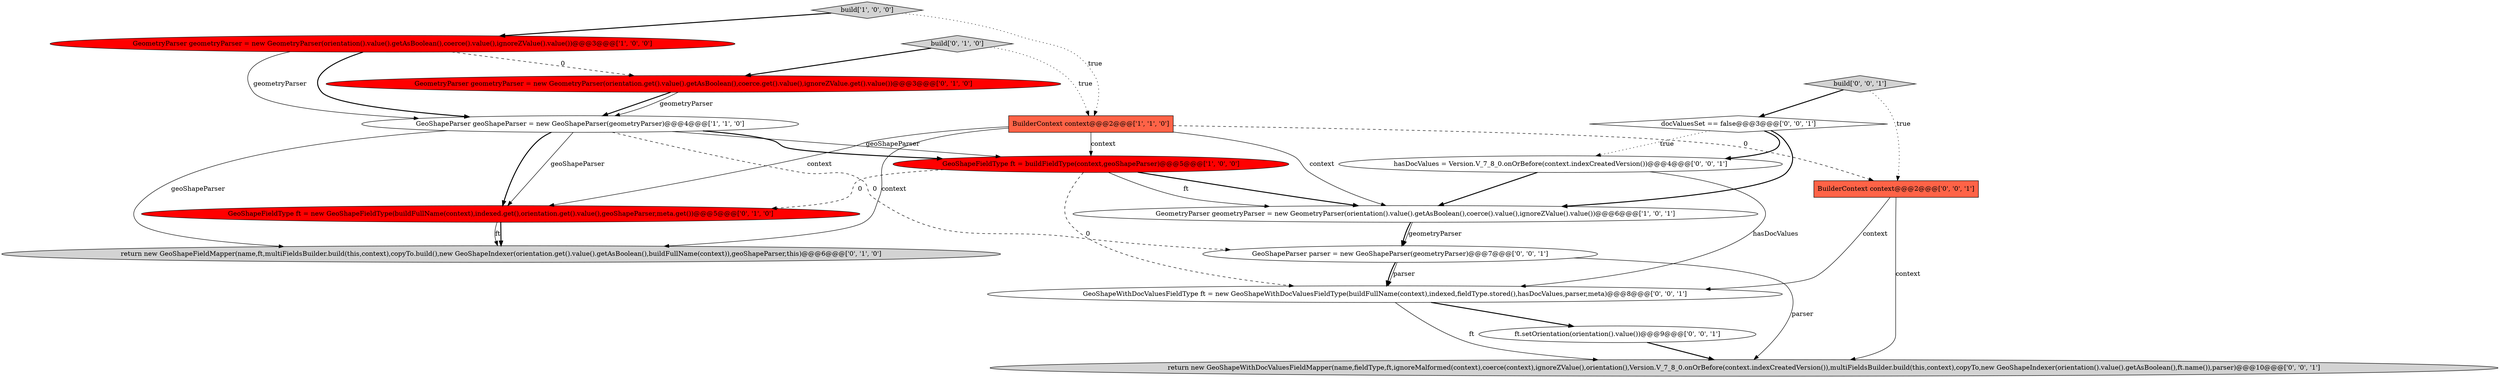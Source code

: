 digraph {
11 [style = filled, label = "ft.setOrientation(orientation().value())@@@9@@@['0', '0', '1']", fillcolor = white, shape = ellipse image = "AAA0AAABBB3BBB"];
5 [style = filled, label = "build['1', '0', '0']", fillcolor = lightgray, shape = diamond image = "AAA0AAABBB1BBB"];
8 [style = filled, label = "GeometryParser geometryParser = new GeometryParser(orientation.get().value().getAsBoolean(),coerce.get().value(),ignoreZValue.get().value())@@@3@@@['0', '1', '0']", fillcolor = red, shape = ellipse image = "AAA1AAABBB2BBB"];
12 [style = filled, label = "GeoShapeParser parser = new GeoShapeParser(geometryParser)@@@7@@@['0', '0', '1']", fillcolor = white, shape = ellipse image = "AAA0AAABBB3BBB"];
16 [style = filled, label = "GeoShapeWithDocValuesFieldType ft = new GeoShapeWithDocValuesFieldType(buildFullName(context),indexed,fieldType.stored(),hasDocValues,parser,meta)@@@8@@@['0', '0', '1']", fillcolor = white, shape = ellipse image = "AAA0AAABBB3BBB"];
7 [style = filled, label = "build['0', '1', '0']", fillcolor = lightgray, shape = diamond image = "AAA0AAABBB2BBB"];
9 [style = filled, label = "return new GeoShapeFieldMapper(name,ft,multiFieldsBuilder.build(this,context),copyTo.build(),new GeoShapeIndexer(orientation.get().value().getAsBoolean(),buildFullName(context)),geoShapeParser,this)@@@6@@@['0', '1', '0']", fillcolor = lightgray, shape = ellipse image = "AAA0AAABBB2BBB"];
1 [style = filled, label = "GeoShapeParser geoShapeParser = new GeoShapeParser(geometryParser)@@@4@@@['1', '1', '0']", fillcolor = white, shape = ellipse image = "AAA0AAABBB1BBB"];
3 [style = filled, label = "BuilderContext context@@@2@@@['1', '1', '0']", fillcolor = tomato, shape = box image = "AAA0AAABBB1BBB"];
6 [style = filled, label = "GeoShapeFieldType ft = new GeoShapeFieldType(buildFullName(context),indexed.get(),orientation.get().value(),geoShapeParser,meta.get())@@@5@@@['0', '1', '0']", fillcolor = red, shape = ellipse image = "AAA1AAABBB2BBB"];
0 [style = filled, label = "GeometryParser geometryParser = new GeometryParser(orientation().value().getAsBoolean(),coerce().value(),ignoreZValue().value())@@@3@@@['1', '0', '0']", fillcolor = red, shape = ellipse image = "AAA1AAABBB1BBB"];
4 [style = filled, label = "GeoShapeFieldType ft = buildFieldType(context,geoShapeParser)@@@5@@@['1', '0', '0']", fillcolor = red, shape = ellipse image = "AAA1AAABBB1BBB"];
10 [style = filled, label = "hasDocValues = Version.V_7_8_0.onOrBefore(context.indexCreatedVersion())@@@4@@@['0', '0', '1']", fillcolor = white, shape = ellipse image = "AAA0AAABBB3BBB"];
17 [style = filled, label = "return new GeoShapeWithDocValuesFieldMapper(name,fieldType,ft,ignoreMalformed(context),coerce(context),ignoreZValue(),orientation(),Version.V_7_8_0.onOrBefore(context.indexCreatedVersion()),multiFieldsBuilder.build(this,context),copyTo,new GeoShapeIndexer(orientation().value().getAsBoolean(),ft.name()),parser)@@@10@@@['0', '0', '1']", fillcolor = lightgray, shape = ellipse image = "AAA0AAABBB3BBB"];
13 [style = filled, label = "docValuesSet == false@@@3@@@['0', '0', '1']", fillcolor = white, shape = diamond image = "AAA0AAABBB3BBB"];
15 [style = filled, label = "BuilderContext context@@@2@@@['0', '0', '1']", fillcolor = tomato, shape = box image = "AAA0AAABBB3BBB"];
2 [style = filled, label = "GeometryParser geometryParser = new GeometryParser(orientation().value().getAsBoolean(),coerce().value(),ignoreZValue().value())@@@6@@@['1', '0', '1']", fillcolor = white, shape = ellipse image = "AAA0AAABBB1BBB"];
14 [style = filled, label = "build['0', '0', '1']", fillcolor = lightgray, shape = diamond image = "AAA0AAABBB3BBB"];
2->12 [style = solid, label="geometryParser"];
1->9 [style = solid, label="geoShapeParser"];
13->10 [style = bold, label=""];
1->4 [style = bold, label=""];
16->11 [style = bold, label=""];
4->16 [style = dashed, label="0"];
3->2 [style = solid, label="context"];
3->4 [style = solid, label="context"];
16->17 [style = solid, label="ft"];
12->16 [style = bold, label=""];
4->2 [style = bold, label=""];
5->3 [style = dotted, label="true"];
4->6 [style = dashed, label="0"];
7->8 [style = bold, label=""];
13->10 [style = dotted, label="true"];
2->12 [style = bold, label=""];
8->1 [style = bold, label=""];
1->12 [style = dashed, label="0"];
14->15 [style = dotted, label="true"];
0->1 [style = solid, label="geometryParser"];
1->6 [style = bold, label=""];
3->9 [style = solid, label="context"];
6->9 [style = solid, label="ft"];
5->0 [style = bold, label=""];
7->3 [style = dotted, label="true"];
3->6 [style = solid, label="context"];
15->17 [style = solid, label="context"];
0->1 [style = bold, label=""];
12->17 [style = solid, label="parser"];
13->2 [style = bold, label=""];
3->15 [style = dashed, label="0"];
15->16 [style = solid, label="context"];
11->17 [style = bold, label=""];
0->8 [style = dashed, label="0"];
1->4 [style = solid, label="geoShapeParser"];
10->2 [style = bold, label=""];
4->2 [style = solid, label="ft"];
14->13 [style = bold, label=""];
10->16 [style = solid, label="hasDocValues"];
6->9 [style = bold, label=""];
1->6 [style = solid, label="geoShapeParser"];
12->16 [style = solid, label="parser"];
8->1 [style = solid, label="geometryParser"];
}
